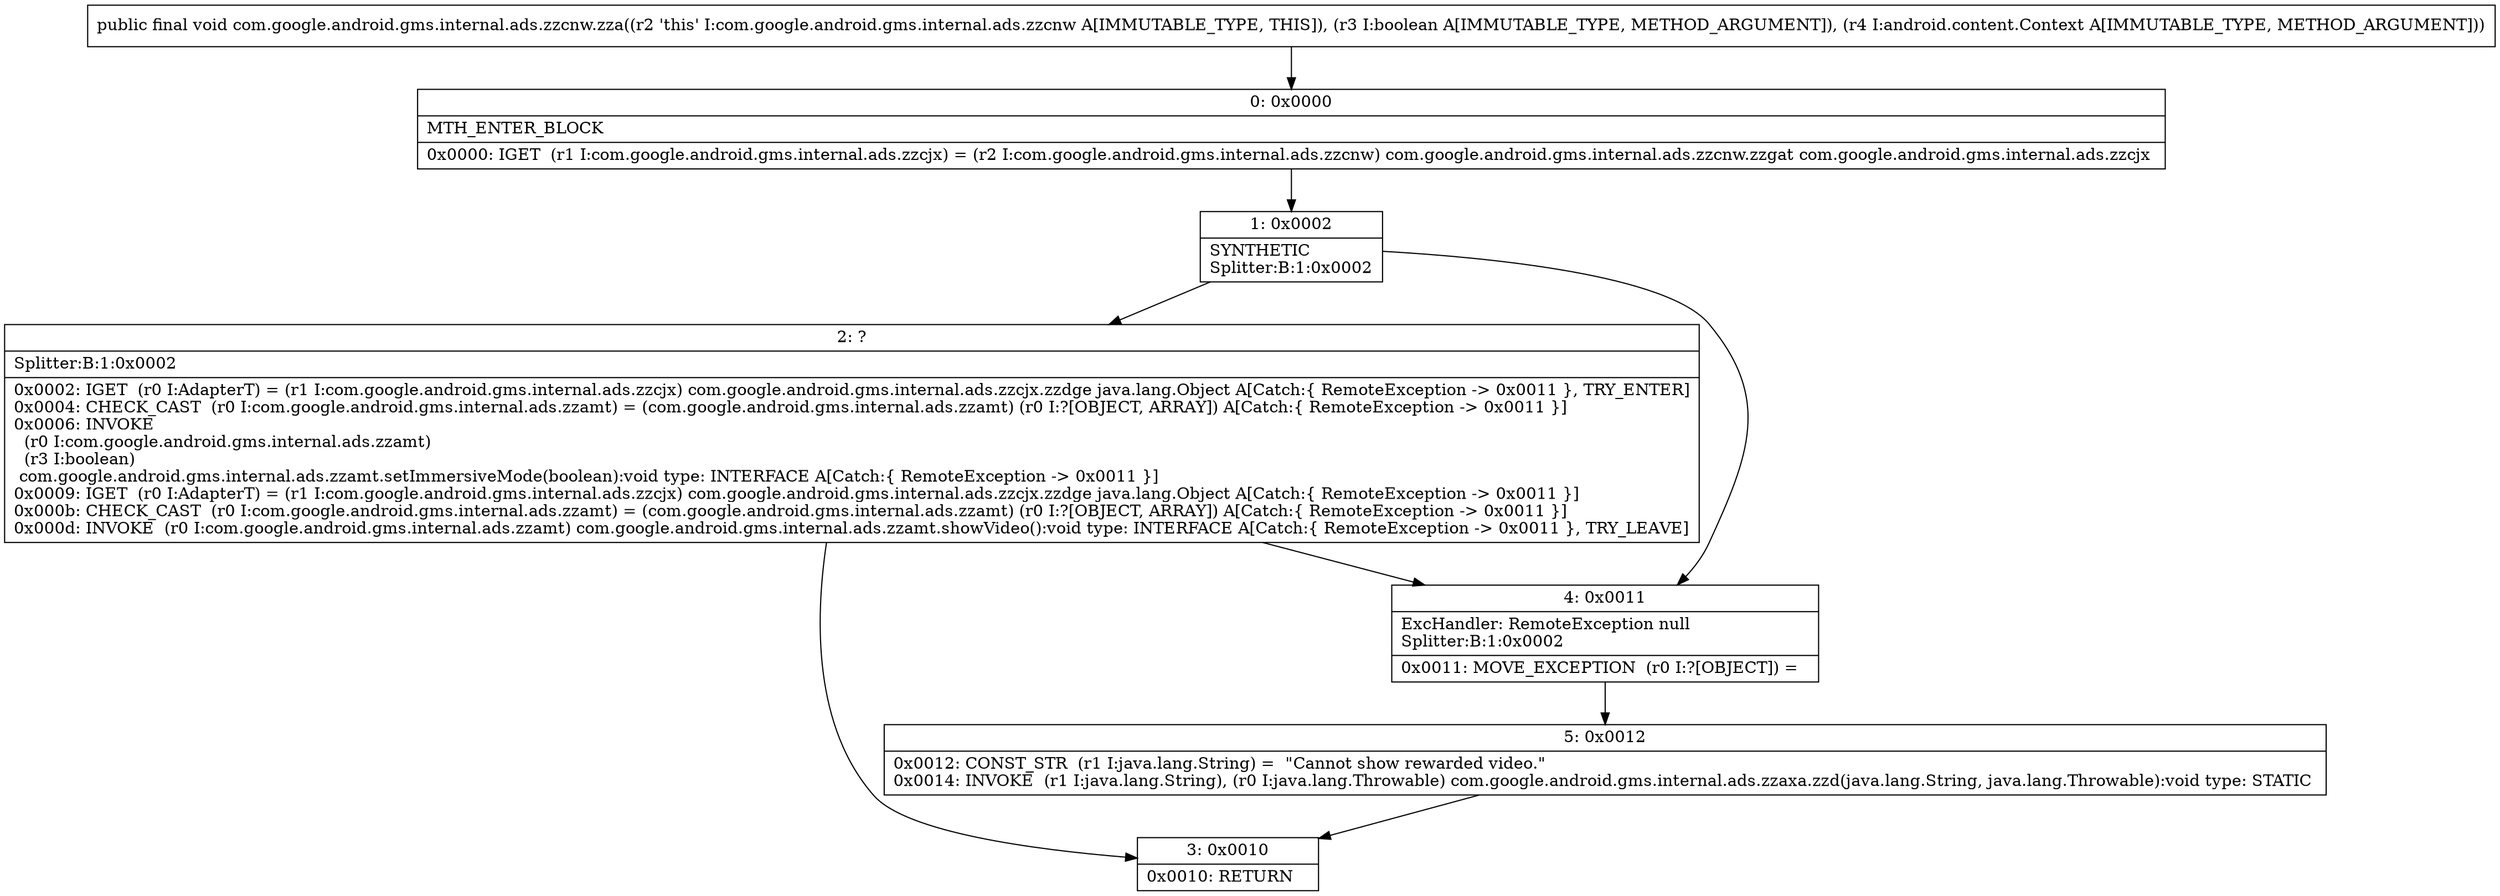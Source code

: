 digraph "CFG forcom.google.android.gms.internal.ads.zzcnw.zza(ZLandroid\/content\/Context;)V" {
Node_0 [shape=record,label="{0\:\ 0x0000|MTH_ENTER_BLOCK\l|0x0000: IGET  (r1 I:com.google.android.gms.internal.ads.zzcjx) = (r2 I:com.google.android.gms.internal.ads.zzcnw) com.google.android.gms.internal.ads.zzcnw.zzgat com.google.android.gms.internal.ads.zzcjx \l}"];
Node_1 [shape=record,label="{1\:\ 0x0002|SYNTHETIC\lSplitter:B:1:0x0002\l}"];
Node_2 [shape=record,label="{2\:\ ?|Splitter:B:1:0x0002\l|0x0002: IGET  (r0 I:AdapterT) = (r1 I:com.google.android.gms.internal.ads.zzcjx) com.google.android.gms.internal.ads.zzcjx.zzdge java.lang.Object A[Catch:\{ RemoteException \-\> 0x0011 \}, TRY_ENTER]\l0x0004: CHECK_CAST  (r0 I:com.google.android.gms.internal.ads.zzamt) = (com.google.android.gms.internal.ads.zzamt) (r0 I:?[OBJECT, ARRAY]) A[Catch:\{ RemoteException \-\> 0x0011 \}]\l0x0006: INVOKE  \l  (r0 I:com.google.android.gms.internal.ads.zzamt)\l  (r3 I:boolean)\l com.google.android.gms.internal.ads.zzamt.setImmersiveMode(boolean):void type: INTERFACE A[Catch:\{ RemoteException \-\> 0x0011 \}]\l0x0009: IGET  (r0 I:AdapterT) = (r1 I:com.google.android.gms.internal.ads.zzcjx) com.google.android.gms.internal.ads.zzcjx.zzdge java.lang.Object A[Catch:\{ RemoteException \-\> 0x0011 \}]\l0x000b: CHECK_CAST  (r0 I:com.google.android.gms.internal.ads.zzamt) = (com.google.android.gms.internal.ads.zzamt) (r0 I:?[OBJECT, ARRAY]) A[Catch:\{ RemoteException \-\> 0x0011 \}]\l0x000d: INVOKE  (r0 I:com.google.android.gms.internal.ads.zzamt) com.google.android.gms.internal.ads.zzamt.showVideo():void type: INTERFACE A[Catch:\{ RemoteException \-\> 0x0011 \}, TRY_LEAVE]\l}"];
Node_3 [shape=record,label="{3\:\ 0x0010|0x0010: RETURN   \l}"];
Node_4 [shape=record,label="{4\:\ 0x0011|ExcHandler: RemoteException null\lSplitter:B:1:0x0002\l|0x0011: MOVE_EXCEPTION  (r0 I:?[OBJECT]) =  \l}"];
Node_5 [shape=record,label="{5\:\ 0x0012|0x0012: CONST_STR  (r1 I:java.lang.String) =  \"Cannot show rewarded video.\" \l0x0014: INVOKE  (r1 I:java.lang.String), (r0 I:java.lang.Throwable) com.google.android.gms.internal.ads.zzaxa.zzd(java.lang.String, java.lang.Throwable):void type: STATIC \l}"];
MethodNode[shape=record,label="{public final void com.google.android.gms.internal.ads.zzcnw.zza((r2 'this' I:com.google.android.gms.internal.ads.zzcnw A[IMMUTABLE_TYPE, THIS]), (r3 I:boolean A[IMMUTABLE_TYPE, METHOD_ARGUMENT]), (r4 I:android.content.Context A[IMMUTABLE_TYPE, METHOD_ARGUMENT])) }"];
MethodNode -> Node_0;
Node_0 -> Node_1;
Node_1 -> Node_2;
Node_1 -> Node_4;
Node_2 -> Node_3;
Node_2 -> Node_4;
Node_4 -> Node_5;
Node_5 -> Node_3;
}

